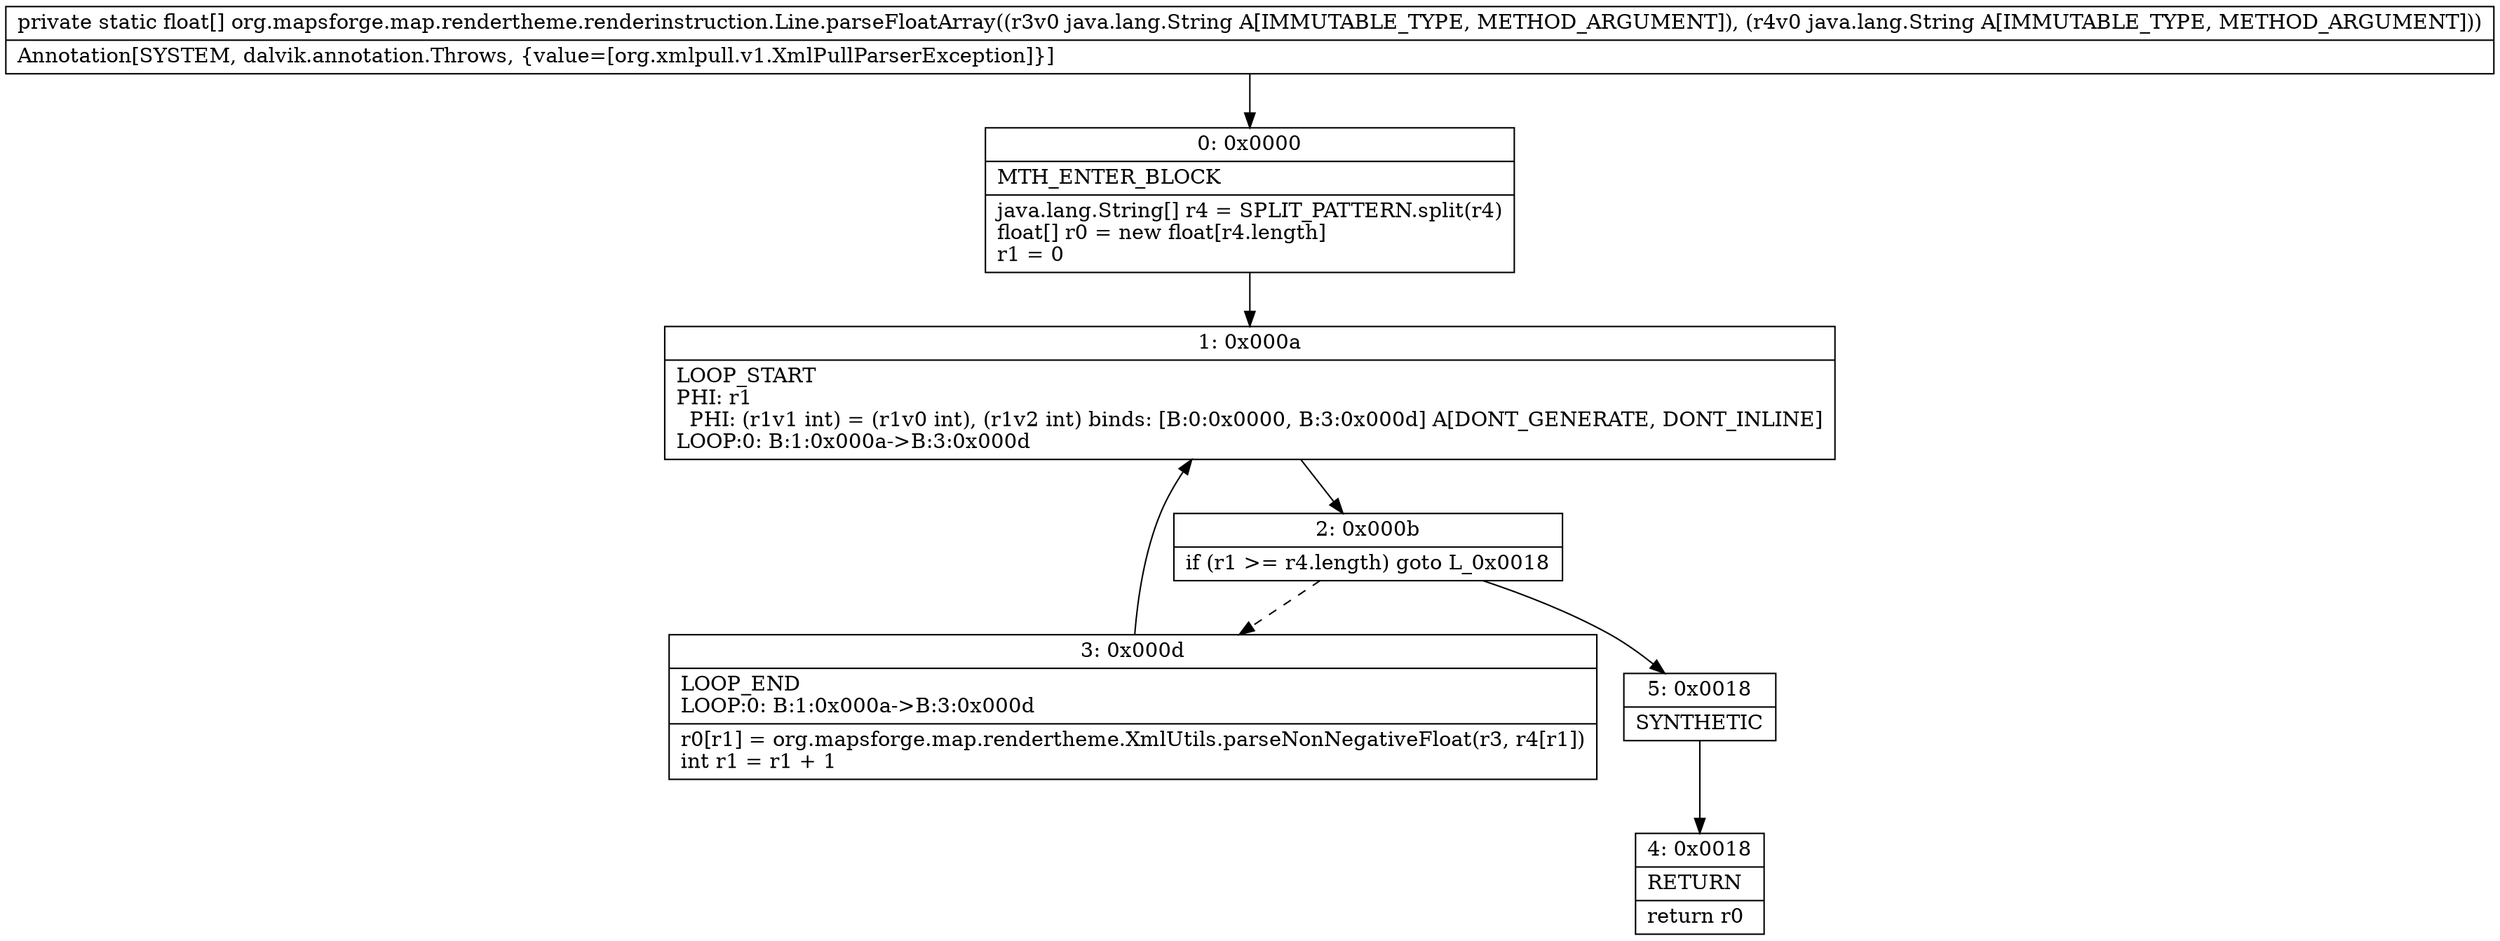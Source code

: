 digraph "CFG fororg.mapsforge.map.rendertheme.renderinstruction.Line.parseFloatArray(Ljava\/lang\/String;Ljava\/lang\/String;)[F" {
Node_0 [shape=record,label="{0\:\ 0x0000|MTH_ENTER_BLOCK\l|java.lang.String[] r4 = SPLIT_PATTERN.split(r4)\lfloat[] r0 = new float[r4.length]\lr1 = 0\l}"];
Node_1 [shape=record,label="{1\:\ 0x000a|LOOP_START\lPHI: r1 \l  PHI: (r1v1 int) = (r1v0 int), (r1v2 int) binds: [B:0:0x0000, B:3:0x000d] A[DONT_GENERATE, DONT_INLINE]\lLOOP:0: B:1:0x000a\-\>B:3:0x000d\l}"];
Node_2 [shape=record,label="{2\:\ 0x000b|if (r1 \>= r4.length) goto L_0x0018\l}"];
Node_3 [shape=record,label="{3\:\ 0x000d|LOOP_END\lLOOP:0: B:1:0x000a\-\>B:3:0x000d\l|r0[r1] = org.mapsforge.map.rendertheme.XmlUtils.parseNonNegativeFloat(r3, r4[r1])\lint r1 = r1 + 1\l}"];
Node_4 [shape=record,label="{4\:\ 0x0018|RETURN\l|return r0\l}"];
Node_5 [shape=record,label="{5\:\ 0x0018|SYNTHETIC\l}"];
MethodNode[shape=record,label="{private static float[] org.mapsforge.map.rendertheme.renderinstruction.Line.parseFloatArray((r3v0 java.lang.String A[IMMUTABLE_TYPE, METHOD_ARGUMENT]), (r4v0 java.lang.String A[IMMUTABLE_TYPE, METHOD_ARGUMENT]))  | Annotation[SYSTEM, dalvik.annotation.Throws, \{value=[org.xmlpull.v1.XmlPullParserException]\}]\l}"];
MethodNode -> Node_0;
Node_0 -> Node_1;
Node_1 -> Node_2;
Node_2 -> Node_3[style=dashed];
Node_2 -> Node_5;
Node_3 -> Node_1;
Node_5 -> Node_4;
}


